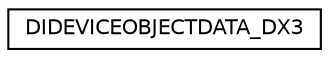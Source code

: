digraph "Graphical Class Hierarchy"
{
 // LATEX_PDF_SIZE
  edge [fontname="Helvetica",fontsize="10",labelfontname="Helvetica",labelfontsize="10"];
  node [fontname="Helvetica",fontsize="10",shape=record];
  rankdir="LR";
  Node0 [label="DIDEVICEOBJECTDATA_DX3",height=0.2,width=0.4,color="black", fillcolor="white", style="filled",URL="$structDIDEVICEOBJECTDATA__DX3.html",tooltip=" "];
}
